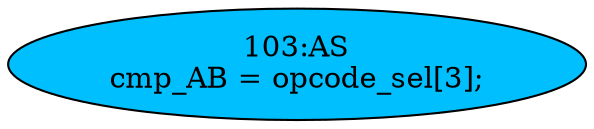 strict digraph "" {
	node [label="\N"];
	"103:AS"	 [ast="<pyverilog.vparser.ast.Assign object at 0x7f7a879f8b10>",
		def_var="['cmp_AB']",
		fillcolor=deepskyblue,
		label="103:AS
cmp_AB = opcode_sel[3];",
		statements="[]",
		style=filled,
		typ=Assign,
		use_var="['opcode_sel']"];
}
